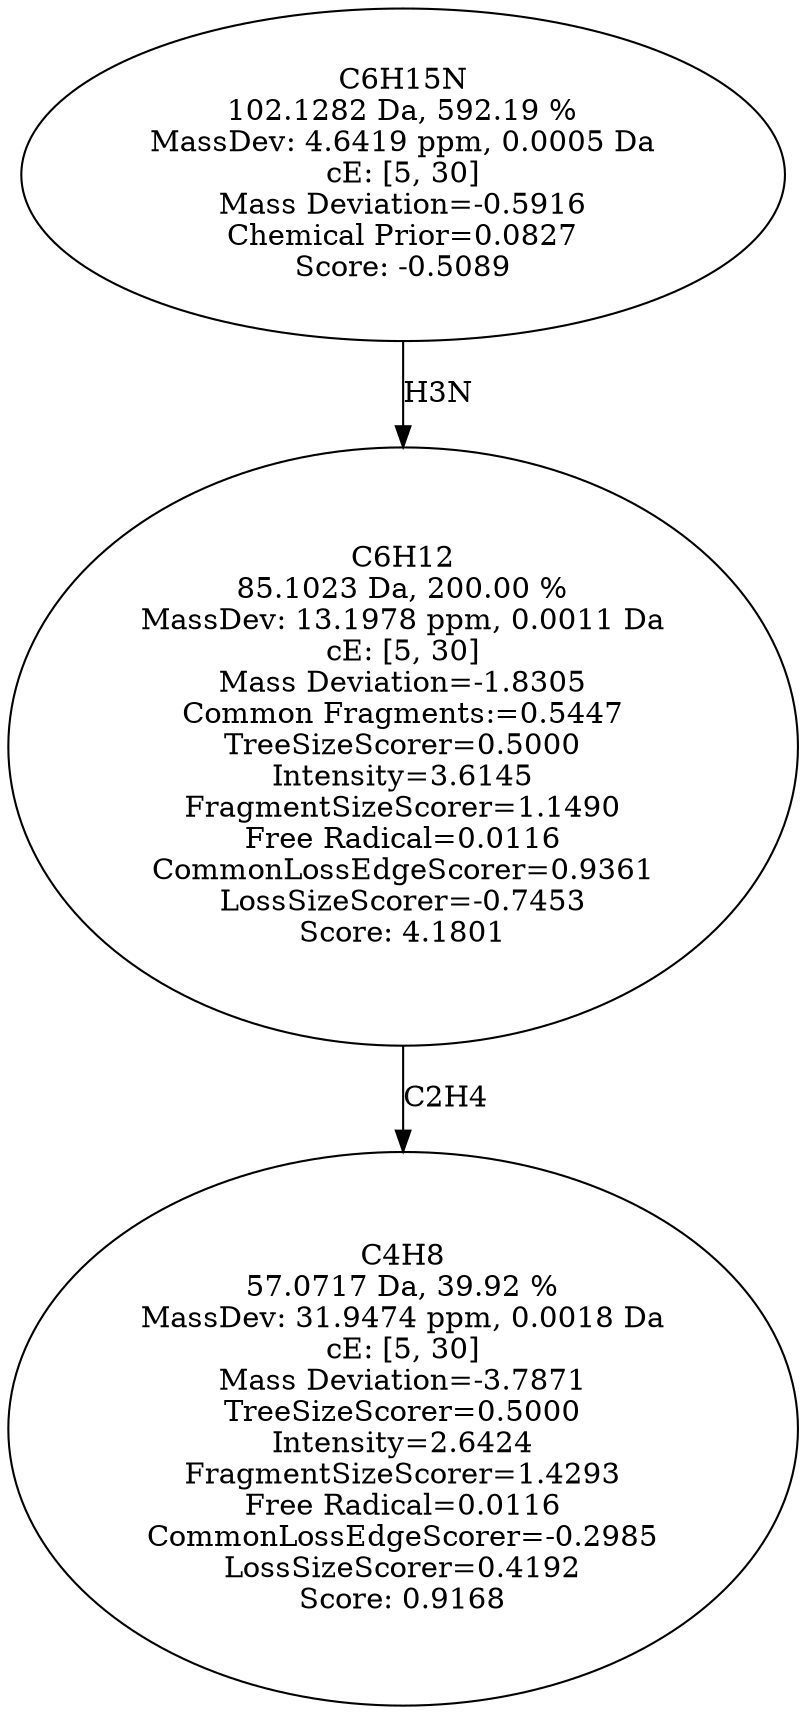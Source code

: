 strict digraph {
v1 [label="C4H8\n57.0717 Da, 39.92 %\nMassDev: 31.9474 ppm, 0.0018 Da\ncE: [5, 30]\nMass Deviation=-3.7871\nTreeSizeScorer=0.5000\nIntensity=2.6424\nFragmentSizeScorer=1.4293\nFree Radical=0.0116\nCommonLossEdgeScorer=-0.2985\nLossSizeScorer=0.4192\nScore: 0.9168"];
v2 [label="C6H12\n85.1023 Da, 200.00 %\nMassDev: 13.1978 ppm, 0.0011 Da\ncE: [5, 30]\nMass Deviation=-1.8305\nCommon Fragments:=0.5447\nTreeSizeScorer=0.5000\nIntensity=3.6145\nFragmentSizeScorer=1.1490\nFree Radical=0.0116\nCommonLossEdgeScorer=0.9361\nLossSizeScorer=-0.7453\nScore: 4.1801"];
v3 [label="C6H15N\n102.1282 Da, 592.19 %\nMassDev: 4.6419 ppm, 0.0005 Da\ncE: [5, 30]\nMass Deviation=-0.5916\nChemical Prior=0.0827\nScore: -0.5089"];
v2 -> v1 [label="C2H4"];
v3 -> v2 [label="H3N"];
}